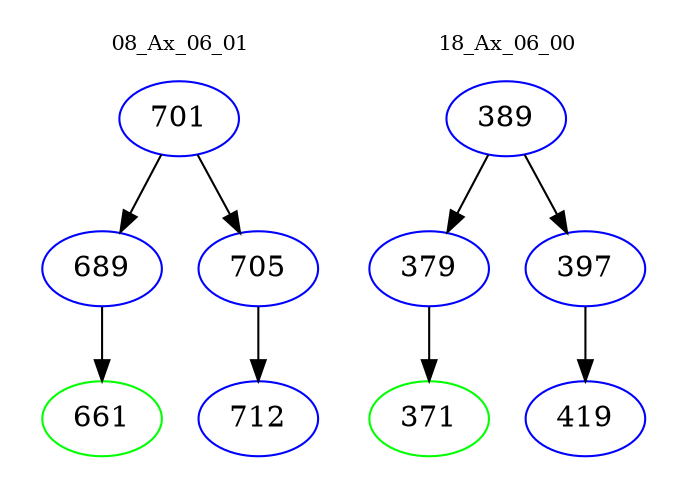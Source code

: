 digraph{
subgraph cluster_0 {
color = white
label = "08_Ax_06_01";
fontsize=10;
T0_701 [label="701", color="blue"]
T0_701 -> T0_689 [color="black"]
T0_689 [label="689", color="blue"]
T0_689 -> T0_661 [color="black"]
T0_661 [label="661", color="green"]
T0_701 -> T0_705 [color="black"]
T0_705 [label="705", color="blue"]
T0_705 -> T0_712 [color="black"]
T0_712 [label="712", color="blue"]
}
subgraph cluster_1 {
color = white
label = "18_Ax_06_00";
fontsize=10;
T1_389 [label="389", color="blue"]
T1_389 -> T1_379 [color="black"]
T1_379 [label="379", color="blue"]
T1_379 -> T1_371 [color="black"]
T1_371 [label="371", color="green"]
T1_389 -> T1_397 [color="black"]
T1_397 [label="397", color="blue"]
T1_397 -> T1_419 [color="black"]
T1_419 [label="419", color="blue"]
}
}
